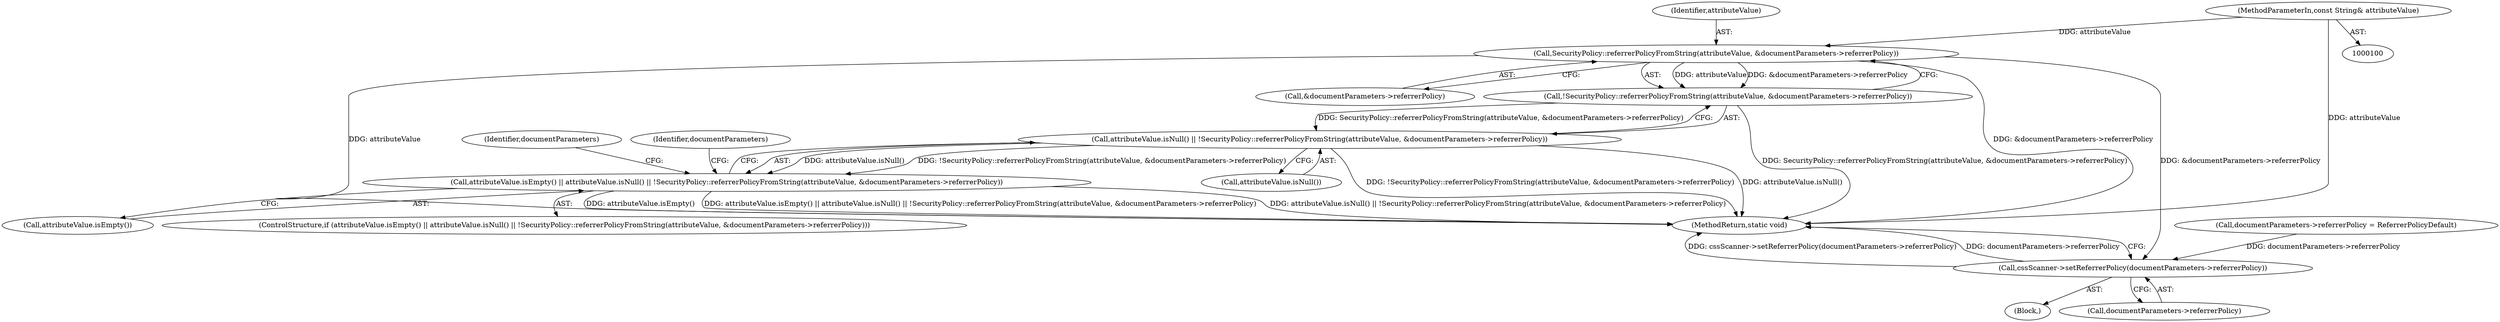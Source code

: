 digraph "1_Chrome_e49d943e9f5f90411313e64d0ae6b646edc85043_1@pointer" {
"1000111" [label="(Call,SecurityPolicy::referrerPolicyFromString(attributeValue, &documentParameters->referrerPolicy))"];
"1000101" [label="(MethodParameterIn,const String& attributeValue)"];
"1000110" [label="(Call,!SecurityPolicy::referrerPolicyFromString(attributeValue, &documentParameters->referrerPolicy))"];
"1000108" [label="(Call,attributeValue.isNull() || !SecurityPolicy::referrerPolicyFromString(attributeValue, &documentParameters->referrerPolicy))"];
"1000106" [label="(Call,attributeValue.isEmpty() || attributeValue.isNull() || !SecurityPolicy::referrerPolicyFromString(attributeValue, &documentParameters->referrerPolicy))"];
"1000123" [label="(Call,cssScanner->setReferrerPolicy(documentParameters->referrerPolicy))"];
"1000120" [label="(Identifier,documentParameters)"];
"1000110" [label="(Call,!SecurityPolicy::referrerPolicyFromString(attributeValue, &documentParameters->referrerPolicy))"];
"1000123" [label="(Call,cssScanner->setReferrerPolicy(documentParameters->referrerPolicy))"];
"1000112" [label="(Identifier,attributeValue)"];
"1000101" [label="(MethodParameterIn,const String& attributeValue)"];
"1000106" [label="(Call,attributeValue.isEmpty() || attributeValue.isNull() || !SecurityPolicy::referrerPolicyFromString(attributeValue, &documentParameters->referrerPolicy))"];
"1000109" [label="(Call,attributeValue.isNull())"];
"1000113" [label="(Call,&documentParameters->referrerPolicy)"];
"1000125" [label="(Identifier,documentParameters)"];
"1000108" [label="(Call,attributeValue.isNull() || !SecurityPolicy::referrerPolicyFromString(attributeValue, &documentParameters->referrerPolicy))"];
"1000105" [label="(ControlStructure,if (attributeValue.isEmpty() || attributeValue.isNull() || !SecurityPolicy::referrerPolicyFromString(attributeValue, &documentParameters->referrerPolicy)))"];
"1000107" [label="(Call,attributeValue.isEmpty())"];
"1000104" [label="(Block,)"];
"1000127" [label="(MethodReturn,static void)"];
"1000111" [label="(Call,SecurityPolicy::referrerPolicyFromString(attributeValue, &documentParameters->referrerPolicy))"];
"1000118" [label="(Call,documentParameters->referrerPolicy = ReferrerPolicyDefault)"];
"1000124" [label="(Call,documentParameters->referrerPolicy)"];
"1000111" -> "1000110"  [label="AST: "];
"1000111" -> "1000113"  [label="CFG: "];
"1000112" -> "1000111"  [label="AST: "];
"1000113" -> "1000111"  [label="AST: "];
"1000110" -> "1000111"  [label="CFG: "];
"1000111" -> "1000127"  [label="DDG: attributeValue"];
"1000111" -> "1000127"  [label="DDG: &documentParameters->referrerPolicy"];
"1000111" -> "1000110"  [label="DDG: attributeValue"];
"1000111" -> "1000110"  [label="DDG: &documentParameters->referrerPolicy"];
"1000101" -> "1000111"  [label="DDG: attributeValue"];
"1000111" -> "1000123"  [label="DDG: &documentParameters->referrerPolicy"];
"1000101" -> "1000100"  [label="AST: "];
"1000101" -> "1000127"  [label="DDG: attributeValue"];
"1000110" -> "1000108"  [label="AST: "];
"1000108" -> "1000110"  [label="CFG: "];
"1000110" -> "1000127"  [label="DDG: SecurityPolicy::referrerPolicyFromString(attributeValue, &documentParameters->referrerPolicy)"];
"1000110" -> "1000108"  [label="DDG: SecurityPolicy::referrerPolicyFromString(attributeValue, &documentParameters->referrerPolicy)"];
"1000108" -> "1000106"  [label="AST: "];
"1000108" -> "1000109"  [label="CFG: "];
"1000109" -> "1000108"  [label="AST: "];
"1000106" -> "1000108"  [label="CFG: "];
"1000108" -> "1000127"  [label="DDG: !SecurityPolicy::referrerPolicyFromString(attributeValue, &documentParameters->referrerPolicy)"];
"1000108" -> "1000127"  [label="DDG: attributeValue.isNull()"];
"1000108" -> "1000106"  [label="DDG: attributeValue.isNull()"];
"1000108" -> "1000106"  [label="DDG: !SecurityPolicy::referrerPolicyFromString(attributeValue, &documentParameters->referrerPolicy)"];
"1000106" -> "1000105"  [label="AST: "];
"1000106" -> "1000107"  [label="CFG: "];
"1000107" -> "1000106"  [label="AST: "];
"1000120" -> "1000106"  [label="CFG: "];
"1000125" -> "1000106"  [label="CFG: "];
"1000106" -> "1000127"  [label="DDG: attributeValue.isNull() || !SecurityPolicy::referrerPolicyFromString(attributeValue, &documentParameters->referrerPolicy)"];
"1000106" -> "1000127"  [label="DDG: attributeValue.isEmpty()"];
"1000106" -> "1000127"  [label="DDG: attributeValue.isEmpty() || attributeValue.isNull() || !SecurityPolicy::referrerPolicyFromString(attributeValue, &documentParameters->referrerPolicy)"];
"1000123" -> "1000104"  [label="AST: "];
"1000123" -> "1000124"  [label="CFG: "];
"1000124" -> "1000123"  [label="AST: "];
"1000127" -> "1000123"  [label="CFG: "];
"1000123" -> "1000127"  [label="DDG: cssScanner->setReferrerPolicy(documentParameters->referrerPolicy)"];
"1000123" -> "1000127"  [label="DDG: documentParameters->referrerPolicy"];
"1000118" -> "1000123"  [label="DDG: documentParameters->referrerPolicy"];
}

